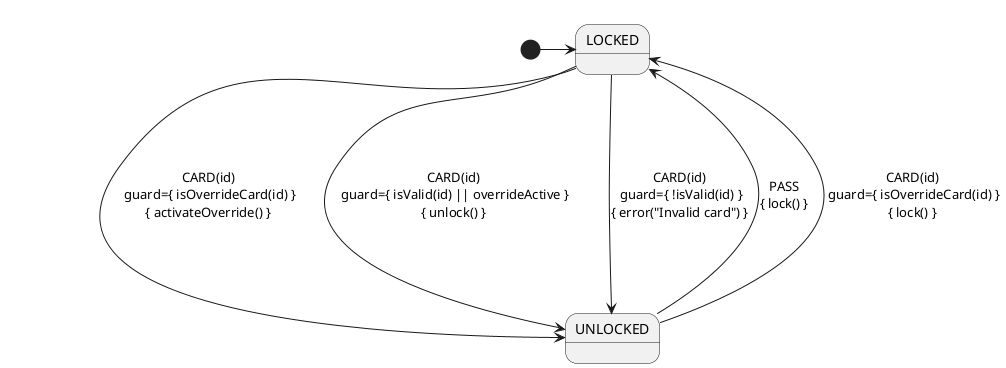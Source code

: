 @startuml

skinparam classFontSize 9
skinparam classFontName Monospaced

[*] -right-> LOCKED

LOCKED ----> UNLOCKED : CARD(id)\n guard={ isOverrideCard(id) }\n{ activateOverride() }
LOCKED ----> UNLOCKED : CARD(id)\n guard={ isValid(id) || overrideActive }\n{ unlock() }
LOCKED ----> UNLOCKED : CARD(id)\n guard={ !isValid(id) }\n{ error("Invalid card") }

UNLOCKED ----> LOCKED : PASS\n{ lock() }
UNLOCKED ----> LOCKED : CARD(id)\n guard={ isOverrideCard(id) }\n{ lock() }

@enduml
